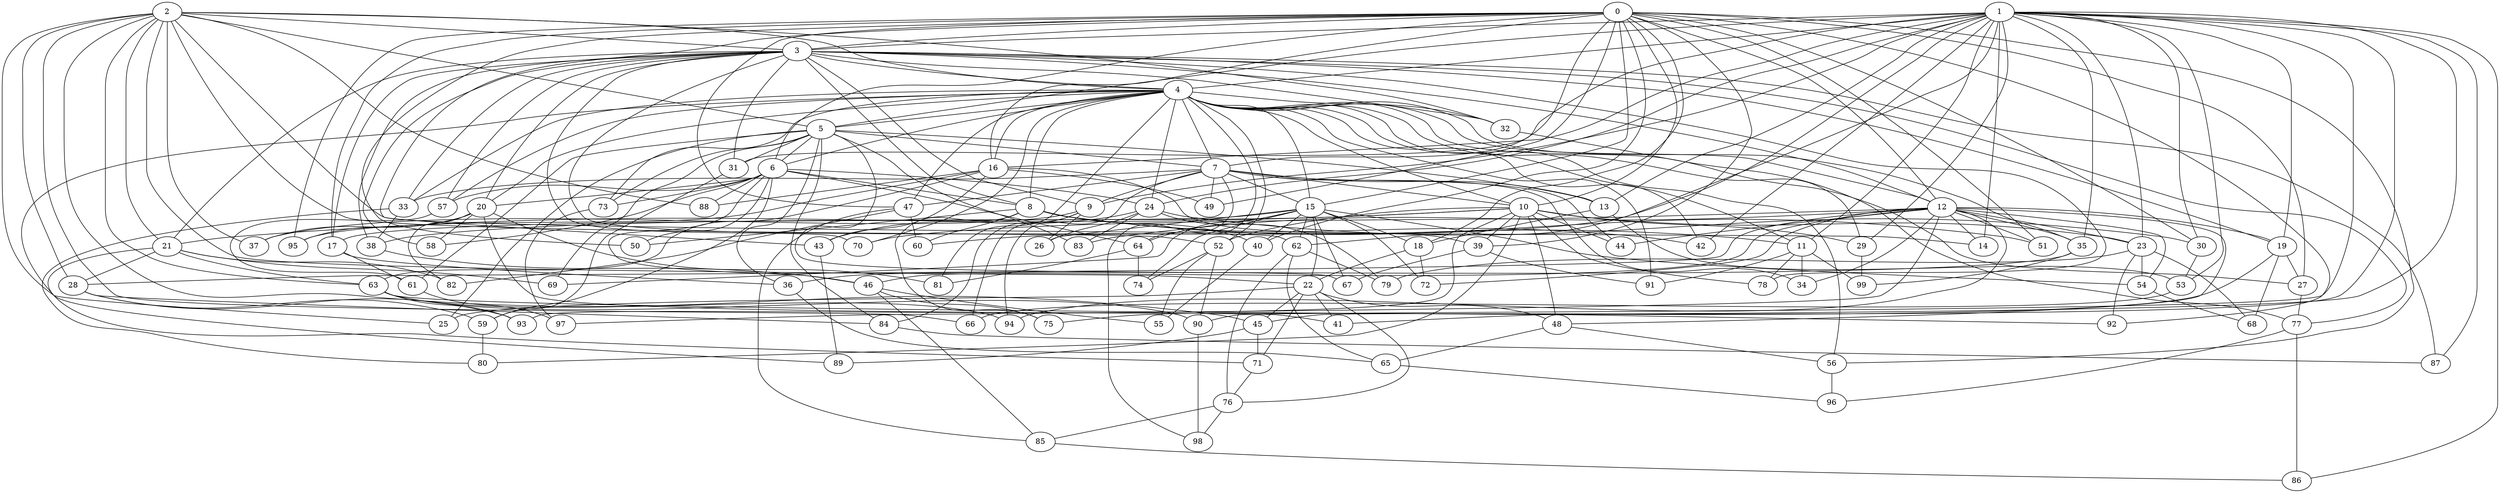 strict graph "barabasi_albert_graph(100,3)" {
0;
1;
2;
3;
4;
5;
6;
7;
8;
9;
10;
11;
12;
13;
14;
15;
16;
17;
18;
19;
20;
21;
22;
23;
24;
25;
26;
27;
28;
29;
30;
31;
32;
33;
34;
35;
36;
37;
38;
39;
40;
41;
42;
43;
44;
45;
46;
47;
48;
49;
50;
51;
52;
53;
54;
55;
56;
57;
58;
59;
60;
61;
62;
63;
64;
65;
66;
67;
68;
69;
70;
71;
72;
73;
74;
75;
76;
77;
78;
79;
80;
81;
82;
83;
84;
85;
86;
87;
88;
89;
90;
91;
92;
93;
94;
95;
96;
97;
98;
99;
0 -- 3  [is_available=True, prob="0.648769209493"];
0 -- 49  [is_available=True, prob="0.762449239217"];
0 -- 6  [is_available=True, prob="1.0"];
0 -- 7  [is_available=True, prob="0.0377135039069"];
0 -- 40  [is_available=True, prob="0.429609882685"];
0 -- 47  [is_available=True, prob="1.0"];
0 -- 10  [is_available=True, prob="0.69497578954"];
0 -- 39  [is_available=True, prob="0.880274142905"];
0 -- 12  [is_available=True, prob="0.00102916924694"];
0 -- 50  [is_available=True, prob="0.879853870403"];
0 -- 15  [is_available=True, prob="1.0"];
0 -- 16  [is_available=True, prob="0.03347446921"];
0 -- 17  [is_available=True, prob="0.884939848782"];
0 -- 18  [is_available=True, prob="0.131497444162"];
0 -- 51  [is_available=True, prob="1.0"];
0 -- 43  [is_available=True, prob="0.502533543416"];
0 -- 56  [is_available=True, prob="0.762029779502"];
0 -- 27  [is_available=True, prob="1.0"];
0 -- 92  [is_available=True, prob="0.339134306439"];
0 -- 30  [is_available=True, prob="0.555993039913"];
0 -- 95  [is_available=True, prob="0.666522935044"];
1 -- 3  [is_available=True, prob="0.809696868459"];
1 -- 4  [is_available=True, prob="0.680548652848"];
1 -- 5  [is_available=True, prob="0.408222235538"];
1 -- 9  [is_available=True, prob="0.681853635367"];
1 -- 11  [is_available=True, prob="0.618298636116"];
1 -- 13  [is_available=True, prob="0.450735221353"];
1 -- 14  [is_available=True, prob="0.399655062172"];
1 -- 16  [is_available=True, prob="1.0"];
1 -- 19  [is_available=True, prob="0.549976232834"];
1 -- 23  [is_available=True, prob="1.0"];
1 -- 24  [is_available=True, prob="0.0171424536119"];
1 -- 29  [is_available=True, prob="0.752247481386"];
1 -- 30  [is_available=True, prob="0.818435356264"];
1 -- 31  [is_available=True, prob="0.968523295351"];
1 -- 35  [is_available=True, prob="0.54287793282"];
1 -- 41  [is_available=True, prob="0.165334993116"];
1 -- 42  [is_available=True, prob="0.0698021383724"];
1 -- 45  [is_available=True, prob="1.0"];
1 -- 53  [is_available=True, prob="0.69560953606"];
1 -- 60  [is_available=True, prob="0.369851299669"];
1 -- 62  [is_available=True, prob="0.696095269402"];
1 -- 86  [is_available=True, prob="0.964735898861"];
1 -- 87  [is_available=True, prob="0.0721371919804"];
1 -- 90  [is_available=True, prob="1.0"];
2 -- 32  [is_available=True, prob="0.988375211898"];
2 -- 66  [is_available=True, prob="0.10643116218"];
2 -- 3  [is_available=True, prob="0.464948235751"];
2 -- 4  [is_available=True, prob="0.133336805648"];
2 -- 5  [is_available=True, prob="0.528404069002"];
2 -- 45  [is_available=True, prob="1.0"];
2 -- 14  [is_available=True, prob="0.054093285611"];
2 -- 52  [is_available=True, prob="0.00269714697576"];
2 -- 21  [is_available=True, prob="0.995507718224"];
2 -- 22  [is_available=True, prob="0.462001207773"];
2 -- 88  [is_available=True, prob="1.0"];
2 -- 25  [is_available=True, prob="0.982581527292"];
2 -- 63  [is_available=True, prob="1.0"];
2 -- 28  [is_available=True, prob="0.959112543433"];
2 -- 37  [is_available=True, prob="0.0517442081825"];
3 -- 4  [is_available=True, prob="1.0"];
3 -- 8  [is_available=True, prob="0.537373575135"];
3 -- 9  [is_available=True, prob="1.0"];
3 -- 12  [is_available=True, prob="0.625213647855"];
3 -- 17  [is_available=True, prob="1.0"];
3 -- 19  [is_available=True, prob="0.270607398827"];
3 -- 20  [is_available=True, prob="0.580035433968"];
3 -- 21  [is_available=True, prob="0.683387392319"];
3 -- 31  [is_available=True, prob="0.303640020327"];
3 -- 32  [is_available=True, prob="0.156235956198"];
3 -- 33  [is_available=True, prob="0.930844571013"];
3 -- 38  [is_available=True, prob="0.409830213482"];
3 -- 57  [is_available=True, prob="1.0"];
3 -- 58  [is_available=True, prob="0.0850650199"];
3 -- 62  [is_available=True, prob="0.790674380835"];
3 -- 70  [is_available=True, prob="1.0"];
3 -- 77  [is_available=True, prob="0.0459389360223"];
3 -- 78  [is_available=True, prob="1.0"];
3 -- 87  [is_available=True, prob="0.510540843539"];
4 -- 5  [is_available=True, prob="0.442299484527"];
4 -- 6  [is_available=True, prob="1.0"];
4 -- 7  [is_available=True, prob="0.0405125650389"];
4 -- 8  [is_available=True, prob="1.0"];
4 -- 10  [is_available=True, prob="0.629134707744"];
4 -- 11  [is_available=True, prob="0.360993690933"];
4 -- 12  [is_available=True, prob="0.324866470675"];
4 -- 15  [is_available=True, prob="0.955828461929"];
4 -- 16  [is_available=True, prob="0.217339206734"];
4 -- 20  [is_available=True, prob="1.0"];
4 -- 24  [is_available=True, prob="0.482693424711"];
4 -- 27  [is_available=True, prob="0.984205265619"];
4 -- 29  [is_available=True, prob="0.572840590828"];
4 -- 32  [is_available=True, prob="0.917612621879"];
4 -- 33  [is_available=True, prob="0.762332777709"];
4 -- 35  [is_available=True, prob="1.0"];
4 -- 42  [is_available=True, prob="0.38477182912"];
4 -- 47  [is_available=True, prob="1.0"];
4 -- 52  [is_available=True, prob="0.539033291457"];
4 -- 56  [is_available=True, prob="1.0"];
4 -- 57  [is_available=True, prob="1.0"];
4 -- 64  [is_available=True, prob="0.0109341969079"];
4 -- 70  [is_available=True, prob="0.364669885899"];
4 -- 71  [is_available=True, prob="1.0"];
4 -- 73  [is_available=True, prob="0.200520905072"];
4 -- 81  [is_available=True, prob="1.0"];
4 -- 91  [is_available=True, prob="1.0"];
5 -- 67  [is_available=True, prob="0.625131874256"];
5 -- 69  [is_available=True, prob="1.0"];
5 -- 6  [is_available=True, prob="1.0"];
5 -- 7  [is_available=True, prob="0.845548097577"];
5 -- 73  [is_available=True, prob="0.575037130407"];
5 -- 13  [is_available=True, prob="0.763021275254"];
5 -- 83  [is_available=True, prob="0.589028339809"];
5 -- 84  [is_available=True, prob="0.626545510456"];
5 -- 25  [is_available=True, prob="1.0"];
5 -- 36  [is_available=True, prob="1.0"];
5 -- 61  [is_available=True, prob="1.0"];
5 -- 31  [is_available=True, prob="0.738260504219"];
6 -- 64  [is_available=True, prob="0.160730746093"];
6 -- 8  [is_available=True, prob="1.0"];
6 -- 73  [is_available=True, prob="0.795305893568"];
6 -- 46  [is_available=True, prob="0.410583089162"];
6 -- 88  [is_available=True, prob="0.915649871404"];
6 -- 50  [is_available=True, prob="0.905348372194"];
6 -- 20  [is_available=True, prob="0.381450359477"];
6 -- 24  [is_available=True, prob="0.588995041387"];
6 -- 57  [is_available=True, prob="0.819674704715"];
6 -- 58  [is_available=True, prob="0.203171765438"];
6 -- 59  [is_available=True, prob="0.941403798729"];
7 -- 33  [is_available=True, prob="1.0"];
7 -- 34  [is_available=True, prob="0.89543487455"];
7 -- 9  [is_available=True, prob="1.0"];
7 -- 10  [is_available=True, prob="0.204861754211"];
7 -- 44  [is_available=True, prob="0.508960716953"];
7 -- 13  [is_available=True, prob="1.0"];
7 -- 15  [is_available=True, prob="1.0"];
7 -- 49  [is_available=True, prob="1.0"];
7 -- 98  [is_available=True, prob="0.945507146789"];
7 -- 47  [is_available=True, prob="0.930971229651"];
7 -- 94  [is_available=True, prob="1.0"];
8 -- 40  [is_available=True, prob="0.999153136736"];
8 -- 42  [is_available=True, prob="0.862972925182"];
8 -- 11  [is_available=True, prob="0.513041338233"];
8 -- 50  [is_available=True, prob="0.957419014377"];
8 -- 51  [is_available=True, prob="1.0"];
8 -- 75  [is_available=True, prob="0.550784947887"];
8 -- 60  [is_available=True, prob="0.509707728984"];
9 -- 66  [is_available=True, prob="0.972797389933"];
9 -- 37  [is_available=True, prob="0.600878042012"];
9 -- 84  [is_available=True, prob="0.460716198286"];
9 -- 26  [is_available=True, prob="1.0"];
10 -- 80  [is_available=True, prob="0.34087452361"];
10 -- 38  [is_available=True, prob="0.305926698602"];
10 -- 39  [is_available=True, prob="1.0"];
10 -- 44  [is_available=True, prob="0.639941486021"];
10 -- 78  [is_available=True, prob="0.83192344101"];
10 -- 93  [is_available=True, prob="0.696668697184"];
10 -- 48  [is_available=True, prob="0.997662493986"];
10 -- 52  [is_available=True, prob="0.497999172234"];
10 -- 21  [is_available=True, prob="1.0"];
10 -- 23  [is_available=True, prob="0.586629732387"];
10 -- 29  [is_available=True, prob="0.681236084345"];
11 -- 34  [is_available=True, prob="0.436900826871"];
11 -- 99  [is_available=True, prob="0.784836975257"];
11 -- 78  [is_available=True, prob="1.0"];
11 -- 91  [is_available=True, prob="1.0"];
12 -- 35  [is_available=True, prob="0.912766669507"];
12 -- 34  [is_available=True, prob="0.211876603094"];
12 -- 70  [is_available=True, prob="0.0498623846195"];
12 -- 51  [is_available=True, prob="1.0"];
12 -- 97  [is_available=True, prob="0.376170573458"];
12 -- 72  [is_available=True, prob="0.272886576449"];
12 -- 83  [is_available=True, prob="0.788358297376"];
12 -- 44  [is_available=True, prob="0.634378152954"];
12 -- 14  [is_available=True, prob="0.844817988491"];
12 -- 48  [is_available=True, prob="1.0"];
12 -- 19  [is_available=True, prob="0.10339541844"];
12 -- 46  [is_available=True, prob="0.361887211182"];
12 -- 54  [is_available=True, prob="0.215228224553"];
12 -- 23  [is_available=True, prob="0.171011492179"];
12 -- 28  [is_available=True, prob="0.165374518173"];
12 -- 94  [is_available=True, prob="0.0657700989348"];
13 -- 18  [is_available=True, prob="0.874921905813"];
13 -- 53  [is_available=True, prob="0.714838405199"];
15 -- 64  [is_available=True, prob="1.0"];
15 -- 67  [is_available=True, prob="1.0"];
15 -- 54  [is_available=True, prob="0.778331468094"];
15 -- 40  [is_available=True, prob="0.74666968072"];
15 -- 74  [is_available=True, prob="0.821900546959"];
15 -- 17  [is_available=True, prob="0.987445670453"];
15 -- 18  [is_available=True, prob="0.834857174371"];
15 -- 22  [is_available=True, prob="0.850662305087"];
15 -- 72  [is_available=True, prob="0.400892567468"];
15 -- 26  [is_available=True, prob="0.701274180758"];
15 -- 62  [is_available=True, prob="0.88640576409"];
15 -- 69  [is_available=True, prob="1.0"];
16 -- 39  [is_available=True, prob="1.0"];
16 -- 43  [is_available=True, prob="0.548802620542"];
16 -- 49  [is_available=True, prob="0.355518932477"];
16 -- 88  [is_available=True, prob="0.290120214138"];
16 -- 95  [is_available=True, prob="0.634771457002"];
16 -- 63  [is_available=True, prob="1.0"];
17 -- 36  [is_available=True, prob="0.936394477671"];
17 -- 61  [is_available=True, prob="0.58548020475"];
18 -- 72  [is_available=True, prob="0.00369716850552"];
18 -- 22  [is_available=True, prob="1.0"];
19 -- 68  [is_available=True, prob="1.0"];
19 -- 75  [is_available=True, prob="1.0"];
19 -- 27  [is_available=True, prob="0.0855123387215"];
20 -- 37  [is_available=True, prob="0.617946978857"];
20 -- 41  [is_available=True, prob="0.50420294445"];
20 -- 81  [is_available=True, prob="0.149621988307"];
20 -- 82  [is_available=True, prob="0.402575993969"];
20 -- 58  [is_available=True, prob="0.577943969742"];
20 -- 95  [is_available=True, prob="1.0"];
21 -- 69  [is_available=True, prob="0.655214858947"];
21 -- 82  [is_available=True, prob="0.0413225697928"];
21 -- 89  [is_available=True, prob="0.50847638772"];
21 -- 28  [is_available=True, prob="1.0"];
21 -- 63  [is_available=True, prob="0.929111700503"];
22 -- 71  [is_available=True, prob="0.387872539425"];
22 -- 41  [is_available=True, prob="1.0"];
22 -- 76  [is_available=True, prob="0.568337746331"];
22 -- 45  [is_available=True, prob="0.47684312598"];
22 -- 48  [is_available=True, prob="0.433988077445"];
22 -- 25  [is_available=True, prob="0.0563228030776"];
23 -- 68  [is_available=True, prob="1.0"];
23 -- 79  [is_available=True, prob="0.836905848449"];
23 -- 54  [is_available=True, prob="0.141876762773"];
23 -- 92  [is_available=True, prob="0.902856085749"];
24 -- 43  [is_available=True, prob="1.0"];
24 -- 79  [is_available=True, prob="1.0"];
24 -- 83  [is_available=True, prob="1.0"];
24 -- 26  [is_available=True, prob="0.321689947761"];
24 -- 30  [is_available=True, prob="0.863570006669"];
27 -- 77  [is_available=True, prob="0.229746763978"];
28 -- 84  [is_available=True, prob="0.298666200434"];
28 -- 59  [is_available=True, prob="0.64337696441"];
28 -- 93  [is_available=True, prob="0.529553266193"];
29 -- 99  [is_available=True, prob="0.78872677824"];
30 -- 53  [is_available=True, prob="0.411736099788"];
31 -- 59  [is_available=True, prob="0.504307641057"];
32 -- 77  [is_available=True, prob="0.352388402051"];
33 -- 80  [is_available=True, prob="0.764831671243"];
33 -- 38  [is_available=True, prob="0.388761703029"];
35 -- 99  [is_available=True, prob="0.481295666352"];
35 -- 36  [is_available=True, prob="0.89910686556"];
36 -- 65  [is_available=True, prob="1.0"];
38 -- 46  [is_available=True, prob="0.151563278331"];
39 -- 67  [is_available=True, prob="0.377623522321"];
39 -- 91  [is_available=True, prob="0.537213036537"];
40 -- 55  [is_available=True, prob="0.905592242166"];
43 -- 89  [is_available=True, prob="0.721218849748"];
45 -- 89  [is_available=True, prob="0.956756702493"];
45 -- 71  [is_available=True, prob="0.753435570978"];
46 -- 75  [is_available=True, prob="0.497112125374"];
46 -- 85  [is_available=True, prob="0.195776121985"];
46 -- 55  [is_available=True, prob="0.59041717757"];
47 -- 82  [is_available=True, prob="0.825839456778"];
47 -- 85  [is_available=True, prob="0.718621508361"];
47 -- 60  [is_available=True, prob="0.203465640722"];
48 -- 56  [is_available=True, prob="0.8593962275"];
48 -- 65  [is_available=True, prob="0.495520504128"];
52 -- 55  [is_available=True, prob="1.0"];
52 -- 90  [is_available=True, prob="1.0"];
52 -- 74  [is_available=True, prob="0.694671435361"];
53 -- 66  [is_available=True, prob="1.0"];
54 -- 68  [is_available=True, prob="1.0"];
56 -- 96  [is_available=True, prob="0.731892370191"];
57 -- 61  [is_available=True, prob="0.600546546458"];
59 -- 80  [is_available=True, prob="0.441060629889"];
61 -- 97  [is_available=True, prob="1.0"];
62 -- 65  [is_available=True, prob="1.0"];
62 -- 76  [is_available=True, prob="1.0"];
62 -- 79  [is_available=True, prob="0.166333395062"];
63 -- 90  [is_available=True, prob="0.996352158851"];
63 -- 92  [is_available=True, prob="0.399726043593"];
63 -- 93  [is_available=True, prob="0.964250084142"];
63 -- 94  [is_available=True, prob="0.485534425929"];
64 -- 81  [is_available=True, prob="0.883082326635"];
64 -- 74  [is_available=True, prob="0.242157766266"];
65 -- 96  [is_available=True, prob="0.688118041816"];
71 -- 76  [is_available=True, prob="0.54165952442"];
73 -- 97  [is_available=True, prob="0.141654939169"];
76 -- 98  [is_available=True, prob="0.1123854765"];
76 -- 85  [is_available=True, prob="1.0"];
77 -- 86  [is_available=True, prob="0.718624858395"];
77 -- 96  [is_available=True, prob="0.71376014019"];
84 -- 87  [is_available=True, prob="0.621521450763"];
85 -- 86  [is_available=True, prob="0.211626935973"];
90 -- 98  [is_available=True, prob="0.165883136168"];
}
